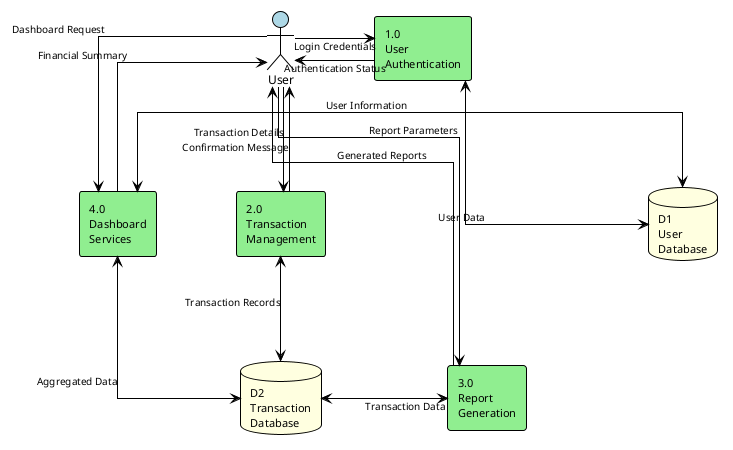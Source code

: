 @startuml DFD_Level1
!theme plain
skinparam backgroundColor white
skinparam shadowing false
skinparam linetype ortho
skinparam nodesep 80
skinparam ranksep 100
skinparam minlen 2

skinparam actor {
    BackgroundColor lightblue
    BorderColor black
    FontSize 12
}

skinparam rectangle {
    BackgroundColor lightgreen
    BorderColor black
    FontSize 11
}

skinparam database {
    BackgroundColor lightyellow
    BorderColor black
    FontSize 11
}

skinparam arrow {
    Color black
    FontSize 10
}

actor "User" as User

rectangle "1.0\nUser\nAuthentication" as Auth
rectangle "2.0\nTransaction\nManagement" as Trans
rectangle "3.0\nReport\nGeneration" as Report
rectangle "4.0\nDashboard\nServices" as Dash

database "D1\nUser\nDatabase" as UserDB
database "D2\nTransaction\nDatabase" as TransDB

User -right-> Auth : Login Credentials
Auth -left-> User : Authentication Status
Auth <-down-> UserDB : User Data

User -down-> Trans : Transaction Details
Trans -up-> User : Confirmation Message
Trans <-right-> TransDB : Transaction Records

User -down-> Report : Report Parameters
Report -up-> User : Generated Reports
Report <-left-> TransDB : Transaction Data

User -down-> Dash : Dashboard Request
Dash -up-> User : Financial Summary
Dash <-down-> TransDB : Aggregated Data
Dash <-left-> UserDB : User Information

@enduml